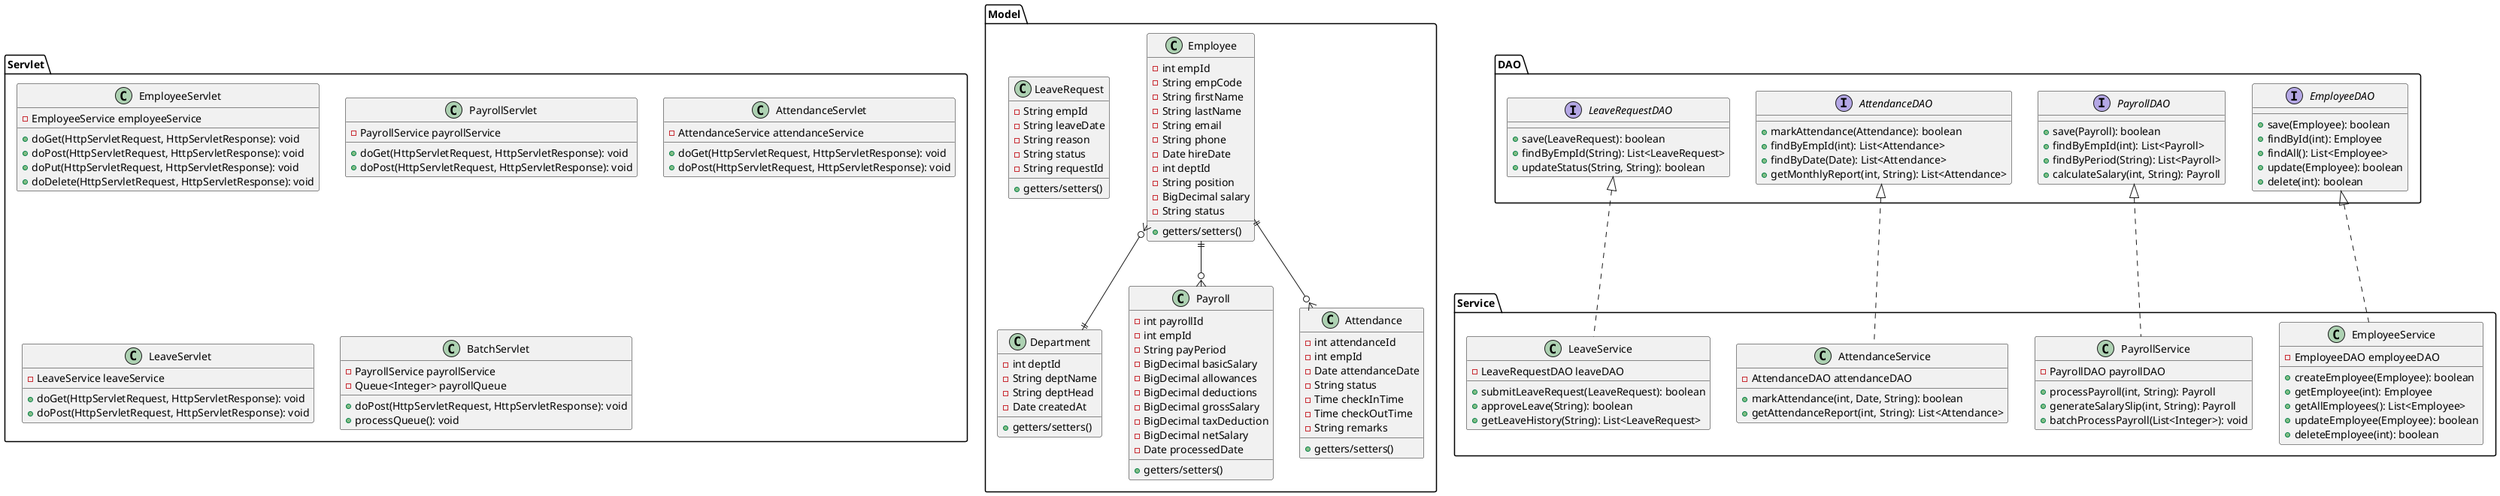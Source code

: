 @startuml HRMS Class Diagram

package "Model" {
    class Employee {
        -int empId
        -String empCode
        -String firstName
        -String lastName
        -String email
        -String phone
        -Date hireDate
        -int deptId
        -String position
        -BigDecimal salary
        -String status
        +getters/setters()
    }
    
    class Department {
        -int deptId
        -String deptName
        -String deptHead
        -Date createdAt
        +getters/setters()
    }
    
    class Payroll {
        -int payrollId
        -int empId
        -String payPeriod
        -BigDecimal basicSalary
        -BigDecimal allowances
        -BigDecimal deductions
        -BigDecimal grossSalary
        -BigDecimal taxDeduction
        -BigDecimal netSalary
        -Date processedDate
        +getters/setters()
    }
    
    class Attendance {
        -int attendanceId
        -int empId
        -Date attendanceDate
        -String status
        -Time checkInTime
        -Time checkOutTime
        -String remarks
        +getters/setters()
    }
    
    class LeaveRequest {
        -String empId
        -String leaveDate
        -String reason
        -String status
        -String requestId
        +getters/setters()
    }
}

package "DAO" {
    interface EmployeeDAO {
        +save(Employee): boolean
        +findById(int): Employee
        +findAll(): List<Employee>
        +update(Employee): boolean
        +delete(int): boolean
    }
    
    interface PayrollDAO {
        +save(Payroll): boolean
        +findByEmpId(int): List<Payroll>
        +findByPeriod(String): List<Payroll>
        +calculateSalary(int, String): Payroll
    }
    
    interface AttendanceDAO {
        +markAttendance(Attendance): boolean
        +findByEmpId(int): List<Attendance>
        +findByDate(Date): List<Attendance>
        +getMonthlyReport(int, String): List<Attendance>
    }
    
    interface LeaveRequestDAO {
        +save(LeaveRequest): boolean
        +findByEmpId(String): List<LeaveRequest>
        +updateStatus(String, String): boolean
    }
}

package "Service" {
    class EmployeeService {
        -EmployeeDAO employeeDAO
        +createEmployee(Employee): boolean
        +getEmployee(int): Employee
        +getAllEmployees(): List<Employee>
        +updateEmployee(Employee): boolean
        +deleteEmployee(int): boolean
    }
    
    class PayrollService {
        -PayrollDAO payrollDAO
        +processPayroll(int, String): Payroll
        +generateSalarySlip(int, String): Payroll
        +batchProcessPayroll(List<Integer>): void
    }
    
    class AttendanceService {
        -AttendanceDAO attendanceDAO
        +markAttendance(int, Date, String): boolean
        +getAttendanceReport(int, String): List<Attendance>
    }
    
    class LeaveService {
        -LeaveRequestDAO leaveDAO
        +submitLeaveRequest(LeaveRequest): boolean
        +approveLeave(String): boolean
        +getLeaveHistory(String): List<LeaveRequest>
    }
}

package "Servlet" {
    class EmployeeServlet {
        -EmployeeService employeeService
        +doGet(HttpServletRequest, HttpServletResponse): void
        +doPost(HttpServletRequest, HttpServletResponse): void
        +doPut(HttpServletRequest, HttpServletResponse): void
        +doDelete(HttpServletRequest, HttpServletResponse): void
    }
    
    class PayrollServlet {
        -PayrollService payrollService
        +doGet(HttpServletRequest, HttpServletResponse): void
        +doPost(HttpServletRequest, HttpServletResponse): void
    }
    
    class AttendanceServlet {
        -AttendanceService attendanceService
        +doGet(HttpServletRequest, HttpServletResponse): void
        +doPost(HttpServletRequest, HttpServletResponse): void
    }
    
    class LeaveServlet {
        -LeaveService leaveService
        +doGet(HttpServletRequest, HttpServletResponse): void
        +doPost(HttpServletRequest, HttpServletResponse): void
    }
    
    class BatchServlet {
        -PayrollService payrollService
        -Queue<Integer> payrollQueue
        +doPost(HttpServletRequest, HttpServletResponse): void
        +processQueue(): void
    }
}

Employee ||--o{ Payroll
Employee ||--o{ Attendance
Employee }o--|| Department
EmployeeDAO <|.. EmployeeService
PayrollDAO <|.. PayrollService
AttendanceDAO <|.. AttendanceService
LeaveRequestDAO <|.. LeaveService

@enduml